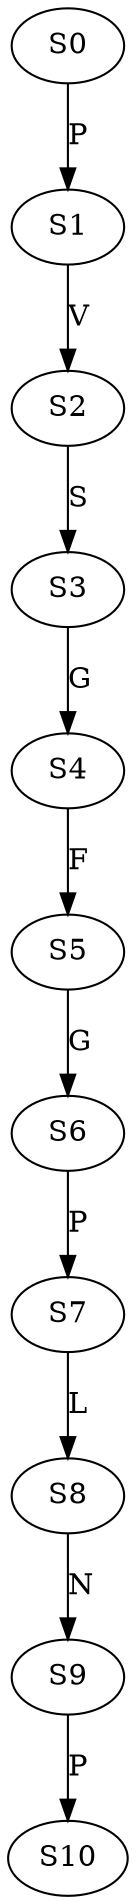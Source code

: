 strict digraph  {
	S0 -> S1 [ label = P ];
	S1 -> S2 [ label = V ];
	S2 -> S3 [ label = S ];
	S3 -> S4 [ label = G ];
	S4 -> S5 [ label = F ];
	S5 -> S6 [ label = G ];
	S6 -> S7 [ label = P ];
	S7 -> S8 [ label = L ];
	S8 -> S9 [ label = N ];
	S9 -> S10 [ label = P ];
}
